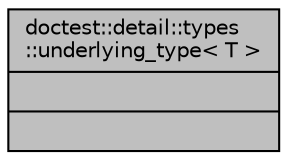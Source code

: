 digraph "doctest::detail::types::underlying_type&lt; T &gt;"
{
 // LATEX_PDF_SIZE
  edge [fontname="Helvetica",fontsize="10",labelfontname="Helvetica",labelfontsize="10"];
  node [fontname="Helvetica",fontsize="10",shape=record];
  Node1 [label="{doctest::detail::types\l::underlying_type\< T \>\n||}",height=0.2,width=0.4,color="black", fillcolor="grey75", style="filled", fontcolor="black",tooltip=" "];
}
